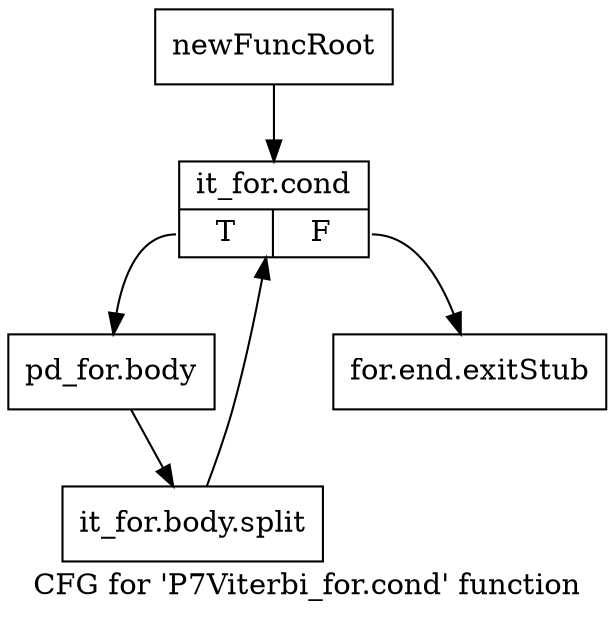 digraph "CFG for 'P7Viterbi_for.cond' function" {
	label="CFG for 'P7Viterbi_for.cond' function";

	Node0x30586e0 [shape=record,label="{newFuncRoot}"];
	Node0x30586e0 -> Node0x306c1a0;
	Node0x3058730 [shape=record,label="{for.end.exitStub}"];
	Node0x306c1a0 [shape=record,label="{it_for.cond|{<s0>T|<s1>F}}"];
	Node0x306c1a0:s0 -> Node0x306c1f0;
	Node0x306c1a0:s1 -> Node0x3058730;
	Node0x306c1f0 [shape=record,label="{pd_for.body}"];
	Node0x306c1f0 -> Node0x3057ff0;
	Node0x3057ff0 [shape=record,label="{it_for.body.split}"];
	Node0x3057ff0 -> Node0x306c1a0;
}

